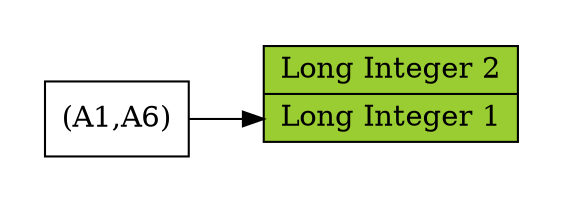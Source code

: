 digraph structs {
    rankdir=LR
    //label="EX With Lots Of Files";
    pad="0.3";
    //bgcolor=grey77;
    node [shape=record fillcolor=yellowgreen style=filled];

    structNameTable [label="Long Integer 2 | <long_1> Long Integer 1 "];

    node [shape=record fillcolor=white style=filled];
    "(A1,A6)" -> structNameTable:long_1;

    //edge [style="dashed" dir=back];

    //"Highest address" -> structNameTable:A5A6;
    //"Lowest address" -> structNameTable:A3A6;
}
